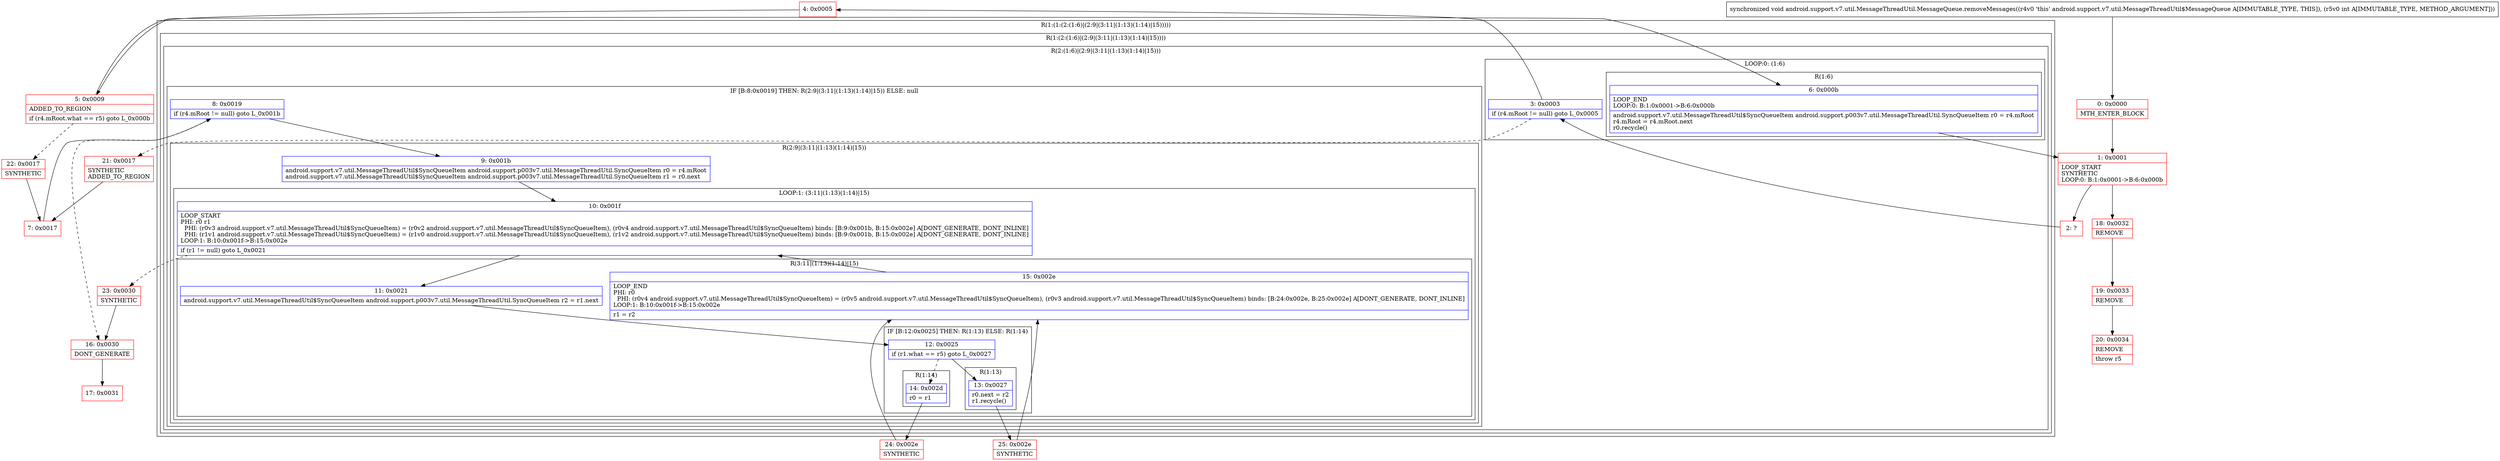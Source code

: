 digraph "CFG forandroid.support.v7.util.MessageThreadUtil.MessageQueue.removeMessages(I)V" {
subgraph cluster_Region_1469333045 {
label = "R(1:(1:(2:(1:6)|(2:9|(3:11|(1:13)(1:14)|15)))))";
node [shape=record,color=blue];
subgraph cluster_Region_297795358 {
label = "R(1:(2:(1:6)|(2:9|(3:11|(1:13)(1:14)|15))))";
node [shape=record,color=blue];
subgraph cluster_Region_212440178 {
label = "R(2:(1:6)|(2:9|(3:11|(1:13)(1:14)|15)))";
node [shape=record,color=blue];
subgraph cluster_LoopRegion_1597815624 {
label = "LOOP:0: (1:6)";
node [shape=record,color=blue];
Node_3 [shape=record,label="{3\:\ 0x0003|if (r4.mRoot != null) goto L_0x0005\l}"];
subgraph cluster_Region_1697079027 {
label = "R(1:6)";
node [shape=record,color=blue];
Node_6 [shape=record,label="{6\:\ 0x000b|LOOP_END\lLOOP:0: B:1:0x0001\-\>B:6:0x000b\l|android.support.v7.util.MessageThreadUtil$SyncQueueItem android.support.p003v7.util.MessageThreadUtil.SyncQueueItem r0 = r4.mRoot\lr4.mRoot = r4.mRoot.next\lr0.recycle()\l}"];
}
}
subgraph cluster_IfRegion_699351820 {
label = "IF [B:8:0x0019] THEN: R(2:9|(3:11|(1:13)(1:14)|15)) ELSE: null";
node [shape=record,color=blue];
Node_8 [shape=record,label="{8\:\ 0x0019|if (r4.mRoot != null) goto L_0x001b\l}"];
subgraph cluster_Region_1761943663 {
label = "R(2:9|(3:11|(1:13)(1:14)|15))";
node [shape=record,color=blue];
Node_9 [shape=record,label="{9\:\ 0x001b|android.support.v7.util.MessageThreadUtil$SyncQueueItem android.support.p003v7.util.MessageThreadUtil.SyncQueueItem r0 = r4.mRoot\landroid.support.v7.util.MessageThreadUtil$SyncQueueItem android.support.p003v7.util.MessageThreadUtil.SyncQueueItem r1 = r0.next\l}"];
subgraph cluster_LoopRegion_434460369 {
label = "LOOP:1: (3:11|(1:13)(1:14)|15)";
node [shape=record,color=blue];
Node_10 [shape=record,label="{10\:\ 0x001f|LOOP_START\lPHI: r0 r1 \l  PHI: (r0v3 android.support.v7.util.MessageThreadUtil$SyncQueueItem) = (r0v2 android.support.v7.util.MessageThreadUtil$SyncQueueItem), (r0v4 android.support.v7.util.MessageThreadUtil$SyncQueueItem) binds: [B:9:0x001b, B:15:0x002e] A[DONT_GENERATE, DONT_INLINE]\l  PHI: (r1v1 android.support.v7.util.MessageThreadUtil$SyncQueueItem) = (r1v0 android.support.v7.util.MessageThreadUtil$SyncQueueItem), (r1v2 android.support.v7.util.MessageThreadUtil$SyncQueueItem) binds: [B:9:0x001b, B:15:0x002e] A[DONT_GENERATE, DONT_INLINE]\lLOOP:1: B:10:0x001f\-\>B:15:0x002e\l|if (r1 != null) goto L_0x0021\l}"];
subgraph cluster_Region_1495466946 {
label = "R(3:11|(1:13)(1:14)|15)";
node [shape=record,color=blue];
Node_11 [shape=record,label="{11\:\ 0x0021|android.support.v7.util.MessageThreadUtil$SyncQueueItem android.support.p003v7.util.MessageThreadUtil.SyncQueueItem r2 = r1.next\l}"];
subgraph cluster_IfRegion_441266192 {
label = "IF [B:12:0x0025] THEN: R(1:13) ELSE: R(1:14)";
node [shape=record,color=blue];
Node_12 [shape=record,label="{12\:\ 0x0025|if (r1.what == r5) goto L_0x0027\l}"];
subgraph cluster_Region_1616111826 {
label = "R(1:13)";
node [shape=record,color=blue];
Node_13 [shape=record,label="{13\:\ 0x0027|r0.next = r2\lr1.recycle()\l}"];
}
subgraph cluster_Region_1897809571 {
label = "R(1:14)";
node [shape=record,color=blue];
Node_14 [shape=record,label="{14\:\ 0x002d|r0 = r1\l}"];
}
}
Node_15 [shape=record,label="{15\:\ 0x002e|LOOP_END\lPHI: r0 \l  PHI: (r0v4 android.support.v7.util.MessageThreadUtil$SyncQueueItem) = (r0v5 android.support.v7.util.MessageThreadUtil$SyncQueueItem), (r0v3 android.support.v7.util.MessageThreadUtil$SyncQueueItem) binds: [B:24:0x002e, B:25:0x002e] A[DONT_GENERATE, DONT_INLINE]\lLOOP:1: B:10:0x001f\-\>B:15:0x002e\l|r1 = r2\l}"];
}
}
}
}
}
}
}
Node_0 [shape=record,color=red,label="{0\:\ 0x0000|MTH_ENTER_BLOCK\l}"];
Node_1 [shape=record,color=red,label="{1\:\ 0x0001|LOOP_START\lSYNTHETIC\lLOOP:0: B:1:0x0001\-\>B:6:0x000b\l}"];
Node_2 [shape=record,color=red,label="{2\:\ ?}"];
Node_4 [shape=record,color=red,label="{4\:\ 0x0005}"];
Node_5 [shape=record,color=red,label="{5\:\ 0x0009|ADDED_TO_REGION\l|if (r4.mRoot.what == r5) goto L_0x000b\l}"];
Node_7 [shape=record,color=red,label="{7\:\ 0x0017}"];
Node_16 [shape=record,color=red,label="{16\:\ 0x0030|DONT_GENERATE\l}"];
Node_17 [shape=record,color=red,label="{17\:\ 0x0031}"];
Node_18 [shape=record,color=red,label="{18\:\ 0x0032|REMOVE\l}"];
Node_19 [shape=record,color=red,label="{19\:\ 0x0033|REMOVE\l}"];
Node_20 [shape=record,color=red,label="{20\:\ 0x0034|REMOVE\l|throw r5\l}"];
Node_21 [shape=record,color=red,label="{21\:\ 0x0017|SYNTHETIC\lADDED_TO_REGION\l}"];
Node_22 [shape=record,color=red,label="{22\:\ 0x0017|SYNTHETIC\l}"];
Node_23 [shape=record,color=red,label="{23\:\ 0x0030|SYNTHETIC\l}"];
Node_24 [shape=record,color=red,label="{24\:\ 0x002e|SYNTHETIC\l}"];
Node_25 [shape=record,color=red,label="{25\:\ 0x002e|SYNTHETIC\l}"];
MethodNode[shape=record,label="{synchronized void android.support.v7.util.MessageThreadUtil.MessageQueue.removeMessages((r4v0 'this' android.support.v7.util.MessageThreadUtil$MessageQueue A[IMMUTABLE_TYPE, THIS]), (r5v0 int A[IMMUTABLE_TYPE, METHOD_ARGUMENT])) }"];
MethodNode -> Node_0;
Node_3 -> Node_4;
Node_3 -> Node_21[style=dashed];
Node_6 -> Node_1;
Node_8 -> Node_9;
Node_8 -> Node_16[style=dashed];
Node_9 -> Node_10;
Node_10 -> Node_11;
Node_10 -> Node_23[style=dashed];
Node_11 -> Node_12;
Node_12 -> Node_13;
Node_12 -> Node_14[style=dashed];
Node_13 -> Node_25;
Node_14 -> Node_24;
Node_15 -> Node_10;
Node_0 -> Node_1;
Node_1 -> Node_2;
Node_1 -> Node_18;
Node_2 -> Node_3;
Node_4 -> Node_5;
Node_5 -> Node_6;
Node_5 -> Node_22[style=dashed];
Node_7 -> Node_8;
Node_16 -> Node_17;
Node_18 -> Node_19;
Node_19 -> Node_20;
Node_21 -> Node_7;
Node_22 -> Node_7;
Node_23 -> Node_16;
Node_24 -> Node_15;
Node_25 -> Node_15;
}

